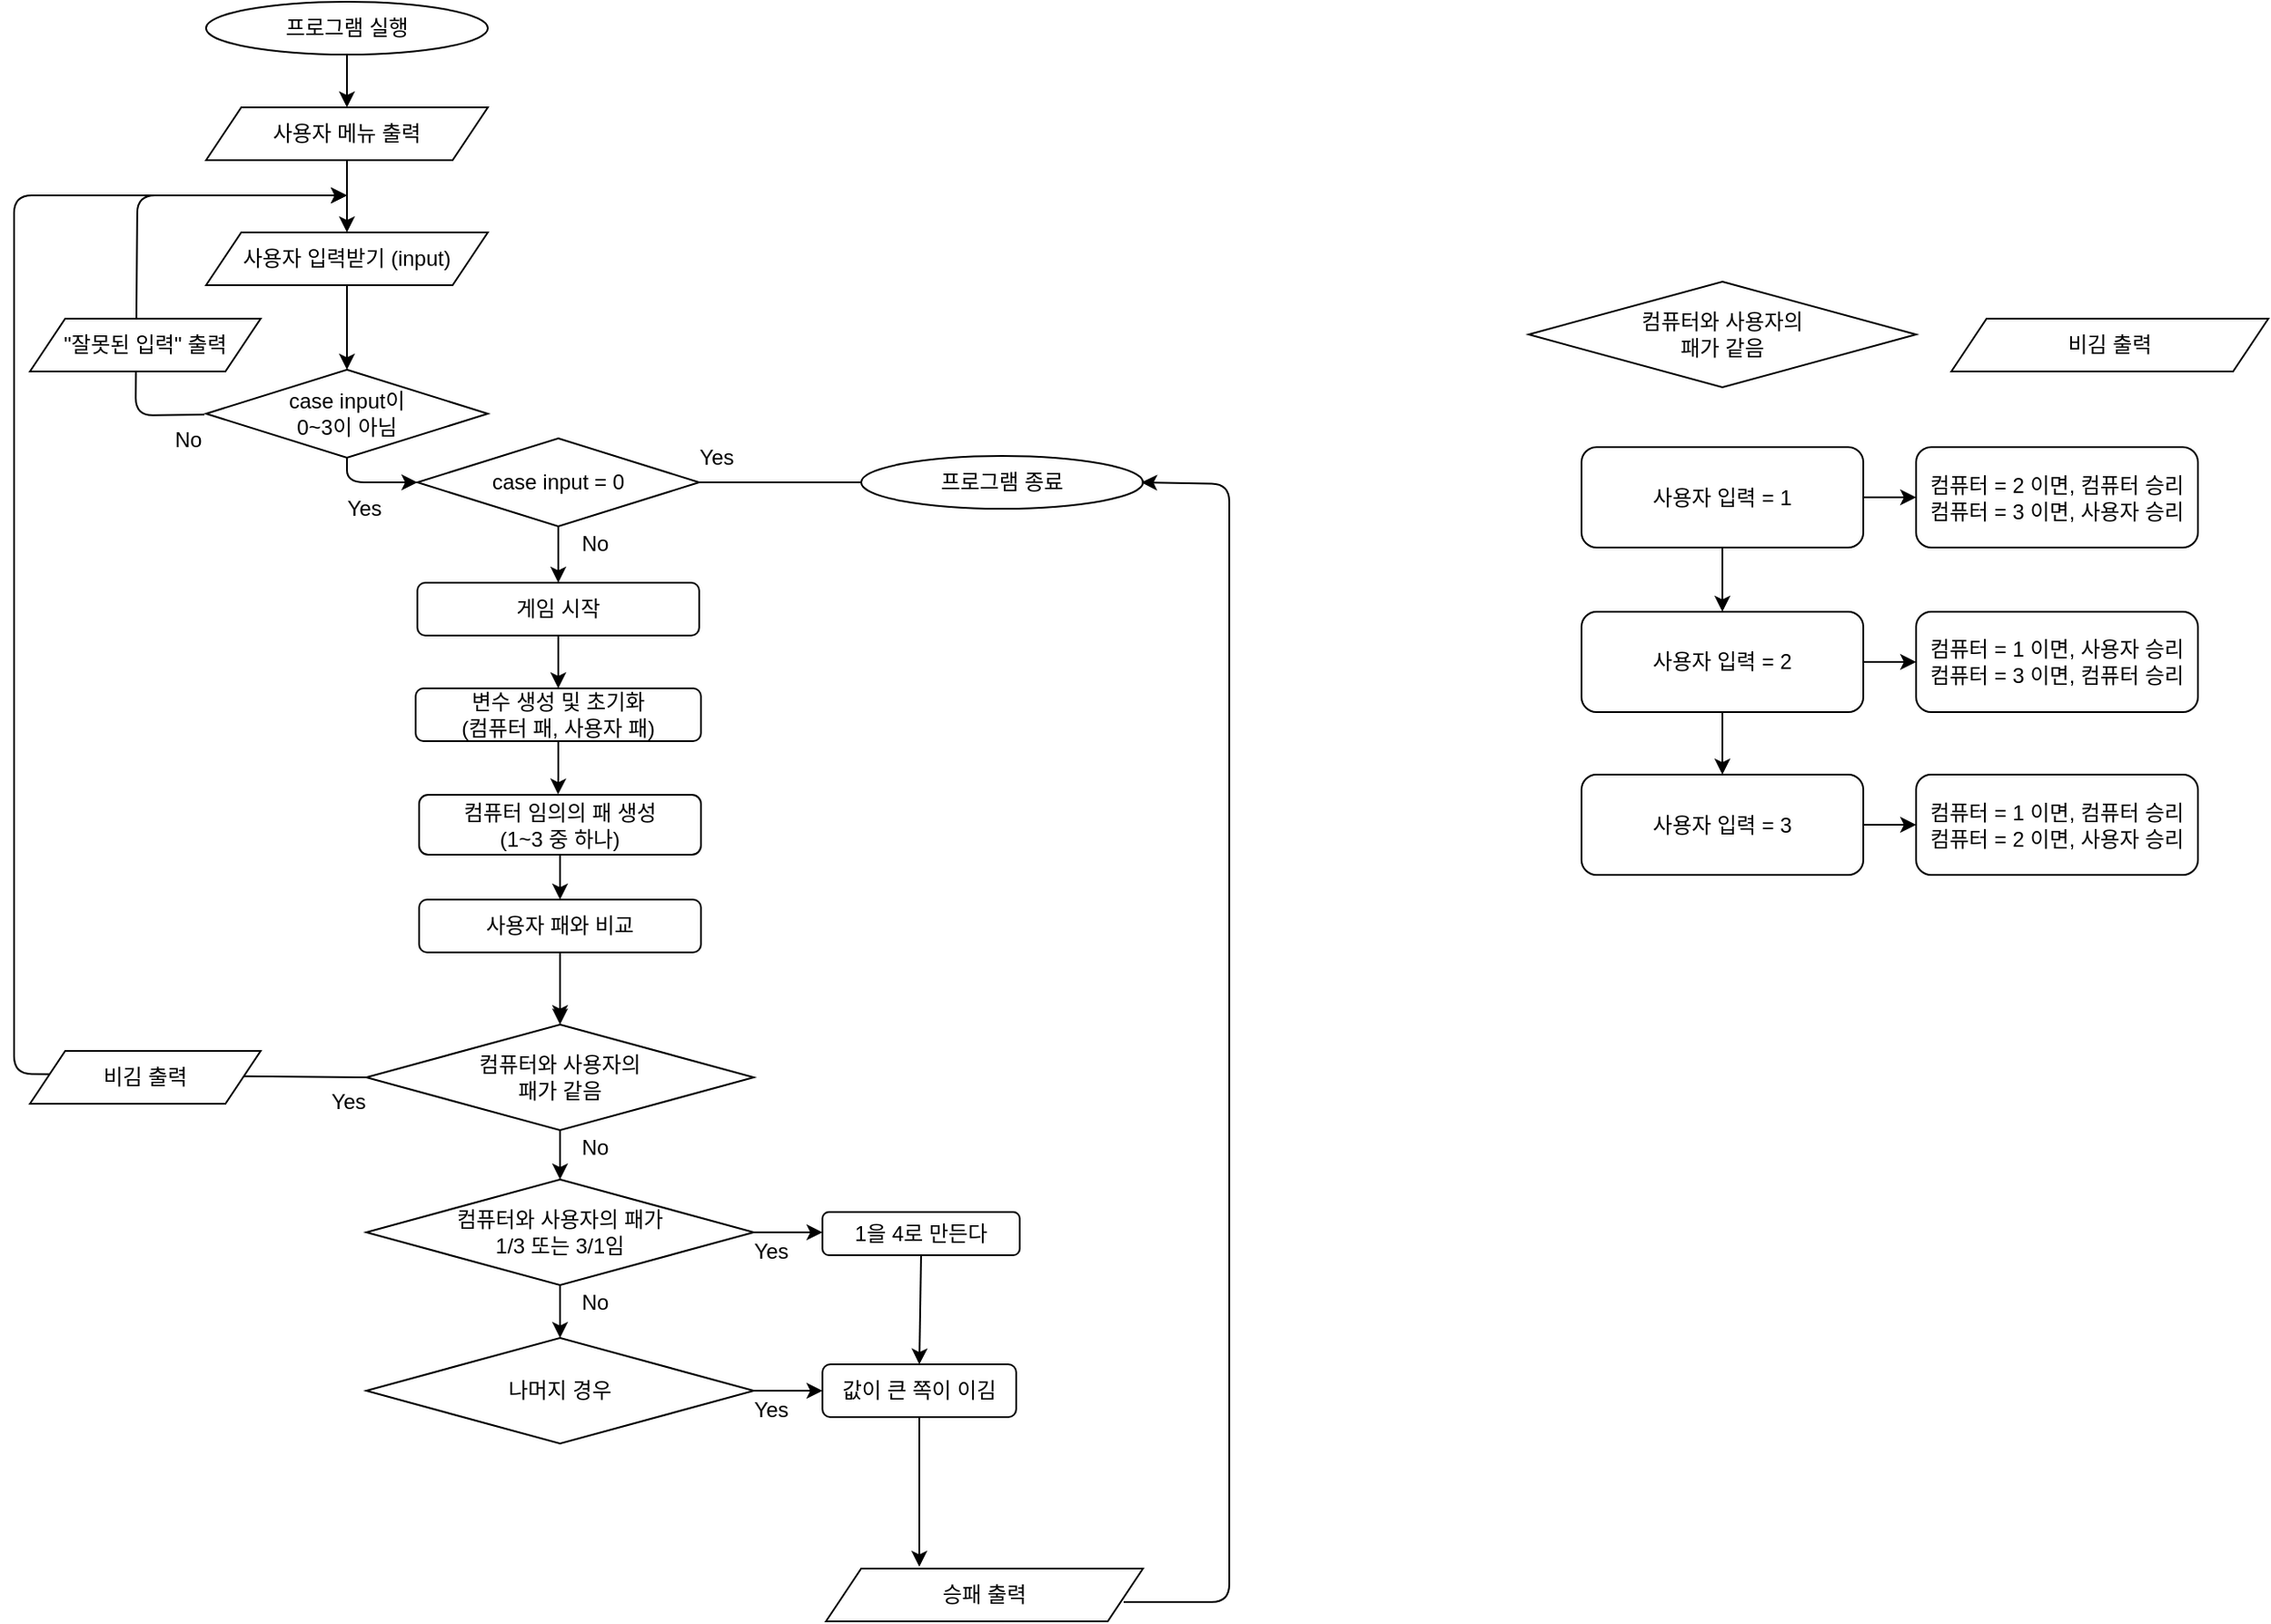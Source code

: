 <mxfile version="15.4.2" type="github">
  <diagram id="C5RBs43oDa-KdzZeNtuy" name="Page-1">
    <mxGraphModel dx="1960" dy="905" grid="1" gridSize="10" guides="1" tooltips="1" connect="1" arrows="1" fold="1" page="1" pageScale="1" pageWidth="827" pageHeight="1169" math="0" shadow="0">
      <root>
        <mxCell id="WIyWlLk6GJQsqaUBKTNV-0" />
        <mxCell id="WIyWlLk6GJQsqaUBKTNV-1" parent="WIyWlLk6GJQsqaUBKTNV-0" />
        <mxCell id="wrmkeq0CH1wcc1o3O_WX-75" value="" style="edgeStyle=orthogonalEdgeStyle;rounded=0;orthogonalLoop=1;jettySize=auto;html=1;" parent="WIyWlLk6GJQsqaUBKTNV-1" source="wrmkeq0CH1wcc1o3O_WX-0" target="wrmkeq0CH1wcc1o3O_WX-74" edge="1">
          <mxGeometry relative="1" as="geometry" />
        </mxCell>
        <mxCell id="wrmkeq0CH1wcc1o3O_WX-0" value="프로그램 실행" style="ellipse;whiteSpace=wrap;html=1;" parent="WIyWlLk6GJQsqaUBKTNV-1" vertex="1">
          <mxGeometry x="119" y="30" width="160" height="30" as="geometry" />
        </mxCell>
        <mxCell id="wrmkeq0CH1wcc1o3O_WX-3" value="&lt;font style=&quot;font-size: 12px&quot;&gt;case input이 &lt;br&gt;0~3이 아님&lt;br&gt;&lt;/font&gt;" style="rhombus;whiteSpace=wrap;html=1;" parent="WIyWlLk6GJQsqaUBKTNV-1" vertex="1">
          <mxGeometry x="119" y="239" width="160" height="50" as="geometry" />
        </mxCell>
        <mxCell id="wrmkeq0CH1wcc1o3O_WX-5" value="" style="endArrow=classic;html=1;" parent="WIyWlLk6GJQsqaUBKTNV-1" edge="1">
          <mxGeometry width="50" height="50" relative="1" as="geometry">
            <mxPoint x="118" y="264.5" as="sourcePoint" />
            <mxPoint x="199" y="140" as="targetPoint" />
            <Array as="points">
              <mxPoint x="79" y="265" />
              <mxPoint x="80" y="140" />
            </Array>
          </mxGeometry>
        </mxCell>
        <mxCell id="wrmkeq0CH1wcc1o3O_WX-12" value="" style="endArrow=classic;html=1;exitX=0.5;exitY=1;exitDx=0;exitDy=0;entryX=0;entryY=0.5;entryDx=0;entryDy=0;" parent="WIyWlLk6GJQsqaUBKTNV-1" source="wrmkeq0CH1wcc1o3O_WX-3" target="wrmkeq0CH1wcc1o3O_WX-44" edge="1">
          <mxGeometry width="50" height="50" relative="1" as="geometry">
            <mxPoint x="479" y="219" as="sourcePoint" />
            <mxPoint x="479" y="246" as="targetPoint" />
            <Array as="points">
              <mxPoint x="199" y="303" />
            </Array>
          </mxGeometry>
        </mxCell>
        <mxCell id="wrmkeq0CH1wcc1o3O_WX-13" value="" style="endArrow=classic;html=1;exitX=0.5;exitY=1;exitDx=0;exitDy=0;entryX=0.5;entryY=0;entryDx=0;entryDy=0;" parent="WIyWlLk6GJQsqaUBKTNV-1" edge="1" target="wrmkeq0CH1wcc1o3O_WX-55">
          <mxGeometry width="50" height="50" relative="1" as="geometry">
            <mxPoint x="319.0" y="327" as="sourcePoint" />
            <mxPoint x="320" y="396" as="targetPoint" />
            <Array as="points" />
          </mxGeometry>
        </mxCell>
        <mxCell id="wrmkeq0CH1wcc1o3O_WX-27" value="No" style="text;html=1;strokeColor=none;fillColor=none;align=center;verticalAlign=middle;whiteSpace=wrap;rounded=0;" parent="WIyWlLk6GJQsqaUBKTNV-1" vertex="1">
          <mxGeometry x="89" y="269" width="40" height="20" as="geometry" />
        </mxCell>
        <mxCell id="wrmkeq0CH1wcc1o3O_WX-34" value="Yes" style="text;html=1;strokeColor=none;fillColor=none;align=center;verticalAlign=middle;whiteSpace=wrap;rounded=0;" parent="WIyWlLk6GJQsqaUBKTNV-1" vertex="1">
          <mxGeometry x="189" y="308" width="40" height="20" as="geometry" />
        </mxCell>
        <mxCell id="wrmkeq0CH1wcc1o3O_WX-35" value="Yes" style="text;html=1;strokeColor=none;fillColor=none;align=center;verticalAlign=middle;whiteSpace=wrap;rounded=0;" parent="WIyWlLk6GJQsqaUBKTNV-1" vertex="1">
          <mxGeometry x="389" y="279" width="40" height="20" as="geometry" />
        </mxCell>
        <mxCell id="wrmkeq0CH1wcc1o3O_WX-44" value="case input = 0" style="rhombus;whiteSpace=wrap;html=1;" parent="WIyWlLk6GJQsqaUBKTNV-1" vertex="1">
          <mxGeometry x="239" y="278" width="160" height="50" as="geometry" />
        </mxCell>
        <mxCell id="wrmkeq0CH1wcc1o3O_WX-49" value="No" style="text;html=1;strokeColor=none;fillColor=none;align=center;verticalAlign=middle;whiteSpace=wrap;rounded=0;" parent="WIyWlLk6GJQsqaUBKTNV-1" vertex="1">
          <mxGeometry x="320" y="328" width="40" height="20" as="geometry" />
        </mxCell>
        <mxCell id="wrmkeq0CH1wcc1o3O_WX-50" value="" style="endArrow=classic;html=1;exitX=1;exitY=0.5;exitDx=0;exitDy=0;" parent="WIyWlLk6GJQsqaUBKTNV-1" edge="1">
          <mxGeometry width="50" height="50" relative="1" as="geometry">
            <mxPoint x="399" y="303" as="sourcePoint" />
            <mxPoint x="629" y="303" as="targetPoint" />
            <Array as="points">
              <mxPoint x="439" y="303" />
            </Array>
          </mxGeometry>
        </mxCell>
        <mxCell id="wrmkeq0CH1wcc1o3O_WX-53" value="프로그램 종료" style="ellipse;whiteSpace=wrap;html=1;" parent="WIyWlLk6GJQsqaUBKTNV-1" vertex="1">
          <mxGeometry x="491" y="288" width="160" height="30" as="geometry" />
        </mxCell>
        <mxCell id="wrmkeq0CH1wcc1o3O_WX-55" value="게임 시작" style="rounded=1;whiteSpace=wrap;html=1;" parent="WIyWlLk6GJQsqaUBKTNV-1" vertex="1">
          <mxGeometry x="239" y="360" width="160" height="30" as="geometry" />
        </mxCell>
        <mxCell id="9fOu5umkdslqVChfXTIq-0" value="" style="edgeStyle=orthogonalEdgeStyle;rounded=0;orthogonalLoop=1;jettySize=auto;html=1;" edge="1" parent="WIyWlLk6GJQsqaUBKTNV-1" source="wrmkeq0CH1wcc1o3O_WX-56" target="wrmkeq0CH1wcc1o3O_WX-96">
          <mxGeometry relative="1" as="geometry" />
        </mxCell>
        <mxCell id="wrmkeq0CH1wcc1o3O_WX-56" value="사용자 패와 비교" style="rounded=1;whiteSpace=wrap;html=1;" parent="WIyWlLk6GJQsqaUBKTNV-1" vertex="1">
          <mxGeometry x="240" y="540" width="160" height="30" as="geometry" />
        </mxCell>
        <mxCell id="wrmkeq0CH1wcc1o3O_WX-60" value="" style="endArrow=classic;html=1;exitX=0;exitY=0.5;exitDx=0;exitDy=0;" parent="WIyWlLk6GJQsqaUBKTNV-1" source="wrmkeq0CH1wcc1o3O_WX-96" edge="1">
          <mxGeometry width="50" height="50" relative="1" as="geometry">
            <mxPoint x="439" y="672" as="sourcePoint" />
            <mxPoint x="199" y="140" as="targetPoint" />
            <Array as="points">
              <mxPoint x="10" y="639" />
              <mxPoint x="10" y="589" />
              <mxPoint x="10" y="379" />
              <mxPoint x="10" y="140" />
              <mxPoint x="100" y="140" />
            </Array>
          </mxGeometry>
        </mxCell>
        <mxCell id="wrmkeq0CH1wcc1o3O_WX-63" value="Yes" style="text;html=1;strokeColor=none;fillColor=none;align=center;verticalAlign=middle;whiteSpace=wrap;rounded=0;" parent="WIyWlLk6GJQsqaUBKTNV-1" vertex="1">
          <mxGeometry x="180" y="644" width="40" height="21" as="geometry" />
        </mxCell>
        <mxCell id="9fOu5umkdslqVChfXTIq-42" value="" style="edgeStyle=orthogonalEdgeStyle;rounded=0;orthogonalLoop=1;jettySize=auto;html=1;entryX=0.493;entryY=-0.006;entryDx=0;entryDy=0;entryPerimeter=0;" edge="1" parent="WIyWlLk6GJQsqaUBKTNV-1" source="wrmkeq0CH1wcc1o3O_WX-65" target="wrmkeq0CH1wcc1o3O_WX-66">
          <mxGeometry relative="1" as="geometry" />
        </mxCell>
        <mxCell id="wrmkeq0CH1wcc1o3O_WX-65" value="변수 생성 및 초기화&lt;br&gt;(컴퓨터 패, 사용자 패)" style="rounded=1;whiteSpace=wrap;html=1;" parent="WIyWlLk6GJQsqaUBKTNV-1" vertex="1">
          <mxGeometry x="238" y="420" width="162" height="30" as="geometry" />
        </mxCell>
        <mxCell id="wrmkeq0CH1wcc1o3O_WX-66" value="컴퓨터 임의의 패 생성 &lt;br&gt;(1~3 중 하나)" style="rounded=1;whiteSpace=wrap;html=1;" parent="WIyWlLk6GJQsqaUBKTNV-1" vertex="1">
          <mxGeometry x="240" y="480.5" width="160" height="34" as="geometry" />
        </mxCell>
        <mxCell id="9fOu5umkdslqVChfXTIq-39" value="" style="edgeStyle=orthogonalEdgeStyle;rounded=0;orthogonalLoop=1;jettySize=auto;html=1;" edge="1" parent="WIyWlLk6GJQsqaUBKTNV-1" source="wrmkeq0CH1wcc1o3O_WX-74" target="9fOu5umkdslqVChfXTIq-10">
          <mxGeometry relative="1" as="geometry" />
        </mxCell>
        <mxCell id="wrmkeq0CH1wcc1o3O_WX-74" value="사용자 메뉴 출력" style="shape=parallelogram;perimeter=parallelogramPerimeter;whiteSpace=wrap;html=1;fixedSize=1;" parent="WIyWlLk6GJQsqaUBKTNV-1" vertex="1">
          <mxGeometry x="119" y="90" width="160" height="30" as="geometry" />
        </mxCell>
        <mxCell id="wrmkeq0CH1wcc1o3O_WX-92" value="" style="endArrow=classic;html=1;" parent="WIyWlLk6GJQsqaUBKTNV-1" edge="1">
          <mxGeometry width="50" height="50" relative="1" as="geometry">
            <mxPoint x="640" y="939" as="sourcePoint" />
            <mxPoint x="650" y="303" as="targetPoint" />
            <Array as="points">
              <mxPoint x="700" y="939" />
              <mxPoint x="700" y="304" />
            </Array>
          </mxGeometry>
        </mxCell>
        <mxCell id="wrmkeq0CH1wcc1o3O_WX-94" value="" style="endArrow=classic;html=1;exitX=0.5;exitY=1;exitDx=0;exitDy=0;entryX=0.5;entryY=0;entryDx=0;entryDy=0;" parent="WIyWlLk6GJQsqaUBKTNV-1" source="9fOu5umkdslqVChfXTIq-30" edge="1" target="9fOu5umkdslqVChfXTIq-8">
          <mxGeometry width="50" height="50" relative="1" as="geometry">
            <mxPoint x="579.0" y="729" as="sourcePoint" />
            <mxPoint x="611" y="919" as="targetPoint" />
            <Array as="points" />
          </mxGeometry>
        </mxCell>
        <mxCell id="9fOu5umkdslqVChfXTIq-2" value="" style="edgeStyle=orthogonalEdgeStyle;rounded=0;orthogonalLoop=1;jettySize=auto;html=1;" edge="1" parent="WIyWlLk6GJQsqaUBKTNV-1" source="wrmkeq0CH1wcc1o3O_WX-96" target="9fOu5umkdslqVChfXTIq-1">
          <mxGeometry relative="1" as="geometry" />
        </mxCell>
        <mxCell id="wrmkeq0CH1wcc1o3O_WX-96" value="컴퓨터와 사용자의&lt;br&gt;패가 같음" style="rhombus;whiteSpace=wrap;html=1;" parent="WIyWlLk6GJQsqaUBKTNV-1" vertex="1">
          <mxGeometry x="210" y="611" width="220" height="60" as="geometry" />
        </mxCell>
        <mxCell id="wrmkeq0CH1wcc1o3O_WX-98" value="" style="endArrow=classic;html=1;exitX=0.5;exitY=1;exitDx=0;exitDy=0;entryX=0.5;entryY=0;entryDx=0;entryDy=0;" parent="WIyWlLk6GJQsqaUBKTNV-1" source="wrmkeq0CH1wcc1o3O_WX-55" target="wrmkeq0CH1wcc1o3O_WX-65" edge="1">
          <mxGeometry width="50" height="50" relative="1" as="geometry">
            <mxPoint x="330" y="379" as="sourcePoint" />
            <mxPoint x="330" y="409" as="targetPoint" />
            <Array as="points" />
          </mxGeometry>
        </mxCell>
        <mxCell id="wrmkeq0CH1wcc1o3O_WX-101" value="" style="endArrow=classic;html=1;exitX=0.5;exitY=1;exitDx=0;exitDy=0;entryX=0.5;entryY=0;entryDx=0;entryDy=0;" parent="WIyWlLk6GJQsqaUBKTNV-1" source="wrmkeq0CH1wcc1o3O_WX-66" target="wrmkeq0CH1wcc1o3O_WX-56" edge="1">
          <mxGeometry width="50" height="50" relative="1" as="geometry">
            <mxPoint x="330" y="369" as="sourcePoint" />
            <mxPoint x="330" y="409" as="targetPoint" />
            <Array as="points" />
          </mxGeometry>
        </mxCell>
        <mxCell id="wrmkeq0CH1wcc1o3O_WX-102" value="" style="endArrow=classic;html=1;entryX=0.5;entryY=0;entryDx=0;entryDy=0;" parent="WIyWlLk6GJQsqaUBKTNV-1" edge="1">
          <mxGeometry width="50" height="50" relative="1" as="geometry">
            <mxPoint x="320" y="589" as="sourcePoint" />
            <mxPoint x="320" y="609" as="targetPoint" />
            <Array as="points" />
          </mxGeometry>
        </mxCell>
        <mxCell id="9fOu5umkdslqVChfXTIq-5" value="" style="edgeStyle=orthogonalEdgeStyle;rounded=0;orthogonalLoop=1;jettySize=auto;html=1;" edge="1" parent="WIyWlLk6GJQsqaUBKTNV-1" source="9fOu5umkdslqVChfXTIq-1">
          <mxGeometry relative="1" as="geometry">
            <mxPoint x="469.0" y="729.059" as="targetPoint" />
          </mxGeometry>
        </mxCell>
        <mxCell id="9fOu5umkdslqVChfXTIq-1" value="컴퓨터와 사용자의 패가 &lt;br&gt;1/3 또는 3/1임" style="rhombus;whiteSpace=wrap;html=1;" vertex="1" parent="WIyWlLk6GJQsqaUBKTNV-1">
          <mxGeometry x="210" y="699" width="220" height="60" as="geometry" />
        </mxCell>
        <mxCell id="9fOu5umkdslqVChfXTIq-3" value="No" style="text;html=1;strokeColor=none;fillColor=none;align=center;verticalAlign=middle;whiteSpace=wrap;rounded=0;" vertex="1" parent="WIyWlLk6GJQsqaUBKTNV-1">
          <mxGeometry x="320" y="671" width="40" height="20" as="geometry" />
        </mxCell>
        <mxCell id="9fOu5umkdslqVChfXTIq-8" value="값이 큰 쪽이 이김" style="rounded=1;whiteSpace=wrap;html=1;" vertex="1" parent="WIyWlLk6GJQsqaUBKTNV-1">
          <mxGeometry x="469" y="804" width="110" height="30" as="geometry" />
        </mxCell>
        <mxCell id="9fOu5umkdslqVChfXTIq-38" value="" style="edgeStyle=orthogonalEdgeStyle;rounded=0;orthogonalLoop=1;jettySize=auto;html=1;" edge="1" parent="WIyWlLk6GJQsqaUBKTNV-1" source="9fOu5umkdslqVChfXTIq-10" target="wrmkeq0CH1wcc1o3O_WX-3">
          <mxGeometry relative="1" as="geometry" />
        </mxCell>
        <mxCell id="9fOu5umkdslqVChfXTIq-10" value="사용자 입력받기 (input)" style="shape=parallelogram;perimeter=parallelogramPerimeter;whiteSpace=wrap;html=1;fixedSize=1;" vertex="1" parent="WIyWlLk6GJQsqaUBKTNV-1">
          <mxGeometry x="119" y="161" width="160" height="30" as="geometry" />
        </mxCell>
        <mxCell id="9fOu5umkdslqVChfXTIq-11" value="승패 출력" style="shape=parallelogram;perimeter=parallelogramPerimeter;whiteSpace=wrap;html=1;fixedSize=1;" vertex="1" parent="WIyWlLk6GJQsqaUBKTNV-1">
          <mxGeometry x="471" y="920" width="180" height="30" as="geometry" />
        </mxCell>
        <mxCell id="9fOu5umkdslqVChfXTIq-12" value="Yes" style="text;html=1;strokeColor=none;fillColor=none;align=center;verticalAlign=middle;whiteSpace=wrap;rounded=0;" vertex="1" parent="WIyWlLk6GJQsqaUBKTNV-1">
          <mxGeometry x="420" y="729" width="40" height="21" as="geometry" />
        </mxCell>
        <mxCell id="9fOu5umkdslqVChfXTIq-13" value="Yes" style="text;html=1;strokeColor=none;fillColor=none;align=center;verticalAlign=middle;whiteSpace=wrap;rounded=0;" vertex="1" parent="WIyWlLk6GJQsqaUBKTNV-1">
          <mxGeometry x="420" y="819" width="40" height="21" as="geometry" />
        </mxCell>
        <mxCell id="9fOu5umkdslqVChfXTIq-14" value="No" style="text;html=1;strokeColor=none;fillColor=none;align=center;verticalAlign=middle;whiteSpace=wrap;rounded=0;" vertex="1" parent="WIyWlLk6GJQsqaUBKTNV-1">
          <mxGeometry x="320" y="759" width="40" height="20" as="geometry" />
        </mxCell>
        <mxCell id="9fOu5umkdslqVChfXTIq-16" value="" style="endArrow=classic;html=1;exitX=0.5;exitY=1;exitDx=0;exitDy=0;" edge="1" parent="WIyWlLk6GJQsqaUBKTNV-1" source="9fOu5umkdslqVChfXTIq-8">
          <mxGeometry width="50" height="50" relative="1" as="geometry">
            <mxPoint x="589" y="739.0" as="sourcePoint" />
            <mxPoint x="524" y="919" as="targetPoint" />
            <Array as="points">
              <mxPoint x="524" y="889" />
            </Array>
          </mxGeometry>
        </mxCell>
        <mxCell id="9fOu5umkdslqVChfXTIq-17" value="비김 출력" style="shape=parallelogram;perimeter=parallelogramPerimeter;whiteSpace=wrap;html=1;fixedSize=1;" vertex="1" parent="WIyWlLk6GJQsqaUBKTNV-1">
          <mxGeometry x="19" y="626" width="131" height="30" as="geometry" />
        </mxCell>
        <mxCell id="9fOu5umkdslqVChfXTIq-18" value="&quot;잘못된 입력&quot; 출력" style="shape=parallelogram;perimeter=parallelogramPerimeter;whiteSpace=wrap;html=1;fixedSize=1;" vertex="1" parent="WIyWlLk6GJQsqaUBKTNV-1">
          <mxGeometry x="19" y="210" width="131" height="30" as="geometry" />
        </mxCell>
        <mxCell id="9fOu5umkdslqVChfXTIq-25" value="" style="edgeStyle=orthogonalEdgeStyle;rounded=0;orthogonalLoop=1;jettySize=auto;html=1;" edge="1" parent="WIyWlLk6GJQsqaUBKTNV-1" source="9fOu5umkdslqVChfXTIq-19" target="9fOu5umkdslqVChfXTIq-20">
          <mxGeometry relative="1" as="geometry" />
        </mxCell>
        <mxCell id="9fOu5umkdslqVChfXTIq-27" value="" style="edgeStyle=orthogonalEdgeStyle;rounded=0;orthogonalLoop=1;jettySize=auto;html=1;" edge="1" parent="WIyWlLk6GJQsqaUBKTNV-1" source="9fOu5umkdslqVChfXTIq-19" target="9fOu5umkdslqVChfXTIq-22">
          <mxGeometry relative="1" as="geometry" />
        </mxCell>
        <mxCell id="9fOu5umkdslqVChfXTIq-19" value="사용자 입력 = 1" style="rounded=1;whiteSpace=wrap;html=1;" vertex="1" parent="WIyWlLk6GJQsqaUBKTNV-1">
          <mxGeometry x="900" y="283" width="160" height="57" as="geometry" />
        </mxCell>
        <mxCell id="9fOu5umkdslqVChfXTIq-26" value="" style="edgeStyle=orthogonalEdgeStyle;rounded=0;orthogonalLoop=1;jettySize=auto;html=1;" edge="1" parent="WIyWlLk6GJQsqaUBKTNV-1" source="9fOu5umkdslqVChfXTIq-20" target="9fOu5umkdslqVChfXTIq-21">
          <mxGeometry relative="1" as="geometry" />
        </mxCell>
        <mxCell id="9fOu5umkdslqVChfXTIq-28" value="" style="edgeStyle=orthogonalEdgeStyle;rounded=0;orthogonalLoop=1;jettySize=auto;html=1;" edge="1" parent="WIyWlLk6GJQsqaUBKTNV-1" source="9fOu5umkdslqVChfXTIq-20" target="9fOu5umkdslqVChfXTIq-23">
          <mxGeometry relative="1" as="geometry" />
        </mxCell>
        <mxCell id="9fOu5umkdslqVChfXTIq-20" value="사용자 입력 = 2" style="rounded=1;whiteSpace=wrap;html=1;" vertex="1" parent="WIyWlLk6GJQsqaUBKTNV-1">
          <mxGeometry x="900" y="376.5" width="160" height="57" as="geometry" />
        </mxCell>
        <mxCell id="9fOu5umkdslqVChfXTIq-31" value="" style="edgeStyle=orthogonalEdgeStyle;rounded=0;orthogonalLoop=1;jettySize=auto;html=1;" edge="1" parent="WIyWlLk6GJQsqaUBKTNV-1" source="9fOu5umkdslqVChfXTIq-21" target="9fOu5umkdslqVChfXTIq-24">
          <mxGeometry relative="1" as="geometry" />
        </mxCell>
        <mxCell id="9fOu5umkdslqVChfXTIq-21" value="사용자 입력 = 3" style="rounded=1;whiteSpace=wrap;html=1;" vertex="1" parent="WIyWlLk6GJQsqaUBKTNV-1">
          <mxGeometry x="900" y="469" width="160" height="57" as="geometry" />
        </mxCell>
        <mxCell id="9fOu5umkdslqVChfXTIq-22" value="컴퓨터 = 2 이면, 컴퓨터 승리&lt;br&gt;컴퓨터 = 3 이면, 사용자 승리" style="rounded=1;whiteSpace=wrap;html=1;" vertex="1" parent="WIyWlLk6GJQsqaUBKTNV-1">
          <mxGeometry x="1090" y="283" width="160" height="57" as="geometry" />
        </mxCell>
        <mxCell id="9fOu5umkdslqVChfXTIq-23" value="컴퓨터 = 1 이면, 사용자 승리&lt;br&gt;컴퓨터 = 3 이면, 컴퓨터 승리" style="rounded=1;whiteSpace=wrap;html=1;" vertex="1" parent="WIyWlLk6GJQsqaUBKTNV-1">
          <mxGeometry x="1090" y="376.5" width="160" height="57" as="geometry" />
        </mxCell>
        <mxCell id="9fOu5umkdslqVChfXTIq-24" value="컴퓨터 = 1 이면, 컴퓨터 승리&lt;br&gt;컴퓨터 = 2 이면, 사용자 승리" style="rounded=1;whiteSpace=wrap;html=1;" vertex="1" parent="WIyWlLk6GJQsqaUBKTNV-1">
          <mxGeometry x="1090" y="469" width="160" height="57" as="geometry" />
        </mxCell>
        <mxCell id="9fOu5umkdslqVChfXTIq-29" value="나머지 경우" style="rhombus;whiteSpace=wrap;html=1;" vertex="1" parent="WIyWlLk6GJQsqaUBKTNV-1">
          <mxGeometry x="210" y="789" width="220" height="60" as="geometry" />
        </mxCell>
        <mxCell id="9fOu5umkdslqVChfXTIq-30" value="1을 4로 만든다" style="rounded=1;whiteSpace=wrap;html=1;" vertex="1" parent="WIyWlLk6GJQsqaUBKTNV-1">
          <mxGeometry x="469" y="717.5" width="112" height="24.5" as="geometry" />
        </mxCell>
        <mxCell id="9fOu5umkdslqVChfXTIq-32" value="컴퓨터와 사용자의&lt;br&gt;패가 같음" style="rhombus;whiteSpace=wrap;html=1;" vertex="1" parent="WIyWlLk6GJQsqaUBKTNV-1">
          <mxGeometry x="870" y="189" width="220" height="60" as="geometry" />
        </mxCell>
        <mxCell id="9fOu5umkdslqVChfXTIq-33" value="비김 출력" style="shape=parallelogram;perimeter=parallelogramPerimeter;whiteSpace=wrap;html=1;fixedSize=1;" vertex="1" parent="WIyWlLk6GJQsqaUBKTNV-1">
          <mxGeometry x="1110" y="210" width="180" height="30" as="geometry" />
        </mxCell>
        <mxCell id="9fOu5umkdslqVChfXTIq-36" value="" style="endArrow=classic;html=1;exitX=0.5;exitY=1;exitDx=0;exitDy=0;entryX=0.5;entryY=0;entryDx=0;entryDy=0;" edge="1" parent="WIyWlLk6GJQsqaUBKTNV-1" source="9fOu5umkdslqVChfXTIq-1" target="9fOu5umkdslqVChfXTIq-29">
          <mxGeometry width="50" height="50" relative="1" as="geometry">
            <mxPoint x="330" y="539" as="sourcePoint" />
            <mxPoint x="330" y="569" as="targetPoint" />
            <Array as="points" />
          </mxGeometry>
        </mxCell>
        <mxCell id="9fOu5umkdslqVChfXTIq-37" value="" style="edgeStyle=orthogonalEdgeStyle;rounded=0;orthogonalLoop=1;jettySize=auto;html=1;exitX=0.25;exitY=0;exitDx=0;exitDy=0;entryX=0;entryY=0.5;entryDx=0;entryDy=0;" edge="1" parent="WIyWlLk6GJQsqaUBKTNV-1" source="9fOu5umkdslqVChfXTIq-13" target="9fOu5umkdslqVChfXTIq-8">
          <mxGeometry relative="1" as="geometry">
            <mxPoint x="440" y="739" as="sourcePoint" />
            <mxPoint x="479.0" y="739.059" as="targetPoint" />
          </mxGeometry>
        </mxCell>
      </root>
    </mxGraphModel>
  </diagram>
</mxfile>
